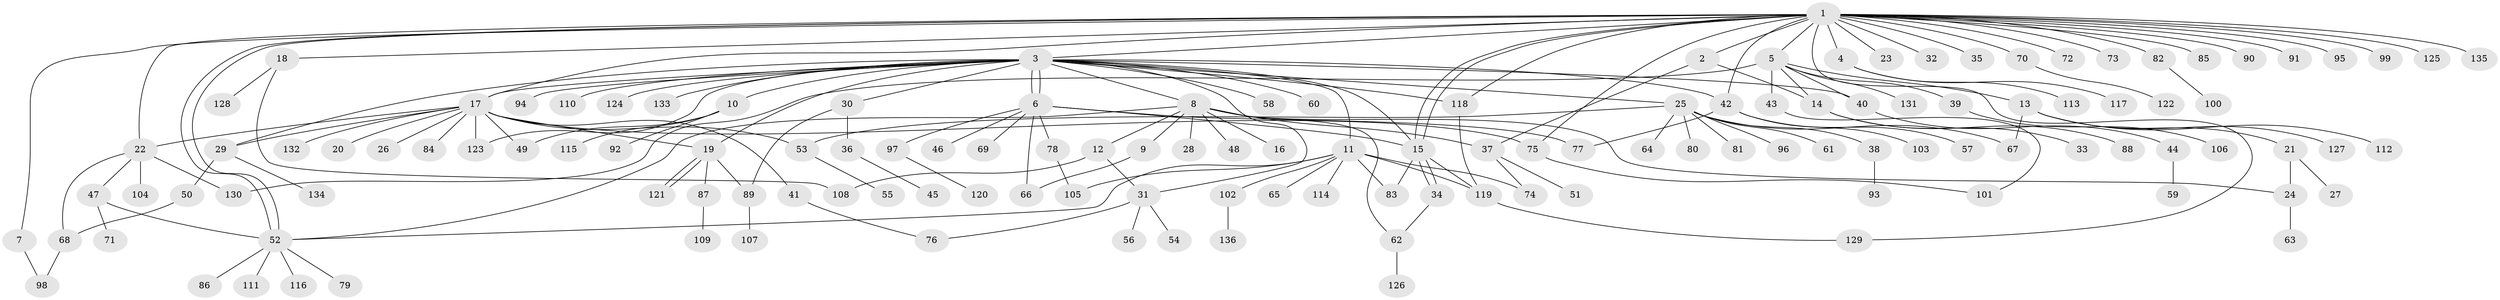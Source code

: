 // Generated by graph-tools (version 1.1) at 2025/26/03/09/25 03:26:01]
// undirected, 136 vertices, 177 edges
graph export_dot {
graph [start="1"]
  node [color=gray90,style=filled];
  1;
  2;
  3;
  4;
  5;
  6;
  7;
  8;
  9;
  10;
  11;
  12;
  13;
  14;
  15;
  16;
  17;
  18;
  19;
  20;
  21;
  22;
  23;
  24;
  25;
  26;
  27;
  28;
  29;
  30;
  31;
  32;
  33;
  34;
  35;
  36;
  37;
  38;
  39;
  40;
  41;
  42;
  43;
  44;
  45;
  46;
  47;
  48;
  49;
  50;
  51;
  52;
  53;
  54;
  55;
  56;
  57;
  58;
  59;
  60;
  61;
  62;
  63;
  64;
  65;
  66;
  67;
  68;
  69;
  70;
  71;
  72;
  73;
  74;
  75;
  76;
  77;
  78;
  79;
  80;
  81;
  82;
  83;
  84;
  85;
  86;
  87;
  88;
  89;
  90;
  91;
  92;
  93;
  94;
  95;
  96;
  97;
  98;
  99;
  100;
  101;
  102;
  103;
  104;
  105;
  106;
  107;
  108;
  109;
  110;
  111;
  112;
  113;
  114;
  115;
  116;
  117;
  118;
  119;
  120;
  121;
  122;
  123;
  124;
  125;
  126;
  127;
  128;
  129;
  130;
  131;
  132;
  133;
  134;
  135;
  136;
  1 -- 2;
  1 -- 3;
  1 -- 4;
  1 -- 5;
  1 -- 7;
  1 -- 15;
  1 -- 15;
  1 -- 17;
  1 -- 18;
  1 -- 22;
  1 -- 23;
  1 -- 32;
  1 -- 35;
  1 -- 42;
  1 -- 52;
  1 -- 52;
  1 -- 70;
  1 -- 72;
  1 -- 73;
  1 -- 75;
  1 -- 82;
  1 -- 85;
  1 -- 90;
  1 -- 91;
  1 -- 95;
  1 -- 99;
  1 -- 118;
  1 -- 125;
  1 -- 129;
  1 -- 135;
  2 -- 14;
  2 -- 37;
  3 -- 6;
  3 -- 6;
  3 -- 8;
  3 -- 10;
  3 -- 11;
  3 -- 15;
  3 -- 17;
  3 -- 19;
  3 -- 25;
  3 -- 29;
  3 -- 30;
  3 -- 31;
  3 -- 40;
  3 -- 42;
  3 -- 58;
  3 -- 60;
  3 -- 94;
  3 -- 110;
  3 -- 118;
  3 -- 123;
  3 -- 124;
  3 -- 133;
  4 -- 113;
  4 -- 117;
  5 -- 13;
  5 -- 14;
  5 -- 39;
  5 -- 40;
  5 -- 43;
  5 -- 130;
  5 -- 131;
  6 -- 15;
  6 -- 46;
  6 -- 66;
  6 -- 69;
  6 -- 77;
  6 -- 78;
  6 -- 97;
  7 -- 98;
  8 -- 9;
  8 -- 12;
  8 -- 16;
  8 -- 24;
  8 -- 28;
  8 -- 37;
  8 -- 48;
  8 -- 52;
  8 -- 62;
  9 -- 66;
  10 -- 49;
  10 -- 92;
  10 -- 115;
  11 -- 52;
  11 -- 65;
  11 -- 74;
  11 -- 83;
  11 -- 102;
  11 -- 105;
  11 -- 114;
  11 -- 119;
  12 -- 31;
  12 -- 108;
  13 -- 21;
  13 -- 67;
  13 -- 112;
  13 -- 127;
  14 -- 33;
  14 -- 88;
  15 -- 34;
  15 -- 34;
  15 -- 83;
  15 -- 119;
  17 -- 19;
  17 -- 20;
  17 -- 22;
  17 -- 26;
  17 -- 29;
  17 -- 41;
  17 -- 49;
  17 -- 53;
  17 -- 75;
  17 -- 84;
  17 -- 123;
  17 -- 132;
  18 -- 108;
  18 -- 128;
  19 -- 87;
  19 -- 89;
  19 -- 121;
  19 -- 121;
  21 -- 24;
  21 -- 27;
  22 -- 47;
  22 -- 68;
  22 -- 104;
  22 -- 130;
  24 -- 63;
  25 -- 38;
  25 -- 53;
  25 -- 61;
  25 -- 64;
  25 -- 67;
  25 -- 80;
  25 -- 81;
  25 -- 96;
  29 -- 50;
  29 -- 134;
  30 -- 36;
  30 -- 89;
  31 -- 54;
  31 -- 56;
  31 -- 76;
  34 -- 62;
  36 -- 45;
  37 -- 51;
  37 -- 74;
  38 -- 93;
  39 -- 106;
  40 -- 44;
  41 -- 76;
  42 -- 57;
  42 -- 77;
  42 -- 103;
  43 -- 101;
  44 -- 59;
  47 -- 52;
  47 -- 71;
  50 -- 68;
  52 -- 79;
  52 -- 86;
  52 -- 111;
  52 -- 116;
  53 -- 55;
  62 -- 126;
  68 -- 98;
  70 -- 122;
  75 -- 101;
  78 -- 105;
  82 -- 100;
  87 -- 109;
  89 -- 107;
  97 -- 120;
  102 -- 136;
  118 -- 119;
  119 -- 129;
}
